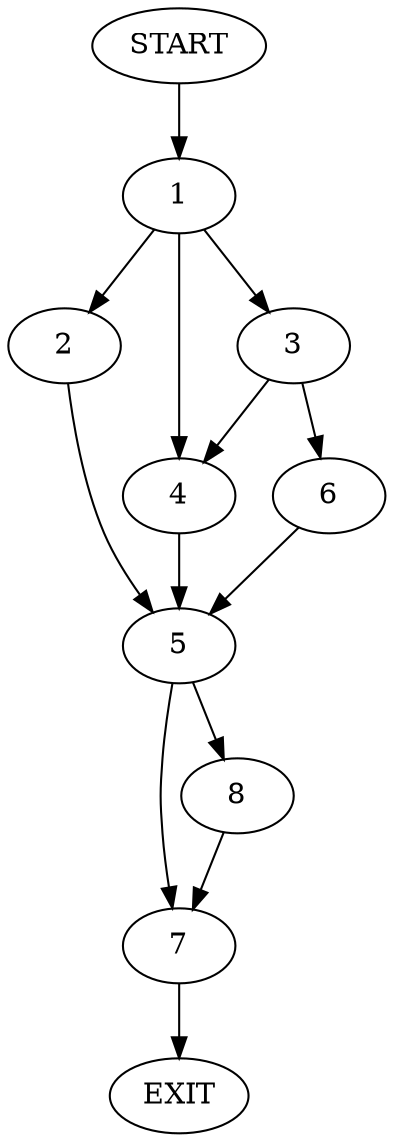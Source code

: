 digraph {
0 [label="START"]
9 [label="EXIT"]
0 -> 1
1 -> 2
1 -> 3
1 -> 4
4 -> 5
2 -> 5
3 -> 6
3 -> 4
5 -> 7
5 -> 8
6 -> 5
7 -> 9
8 -> 7
}
